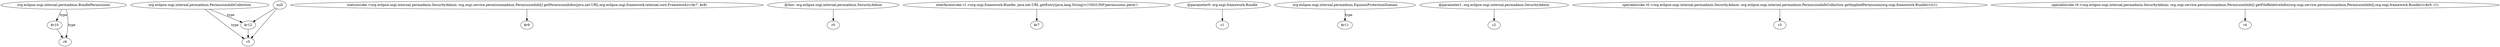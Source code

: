 digraph g {
0[label="$r10"]
1[label="r6"]
0->1[label=""]
2[label="$r12"]
3[label="r5"]
2->3[label=""]
4[label="org.eclipse.osgi.internal.permadmin.PermissionInfoCollection"]
4->3[label="type"]
5[label="staticinvoke <org.eclipse.osgi.internal.permadmin.SecurityAdmin: org.osgi.service.permissionadmin.PermissionInfo[] getPermissionInfos(java.net.URL,org.eclipse.osgi.framework.internal.core.Framework)>($r7, $r8)"]
6[label="$r9"]
5->6[label=""]
4->2[label="type"]
7[label="null"]
7->2[label=""]
8[label="@this: org.eclipse.osgi.internal.permadmin.SecurityAdmin"]
9[label="r0"]
8->9[label=""]
10[label="interfaceinvoke r1.<org.osgi.framework.Bundle: java.net.URL getEntry(java.lang.String)>('OSGI-INF/permissions.perm')"]
11[label="$r7"]
10->11[label=""]
12[label="@parameter0: org.osgi.framework.Bundle"]
13[label="r1"]
12->13[label=""]
14[label="org.eclipse.osgi.internal.permadmin.BundlePermissions"]
14->0[label="type"]
14->1[label="type"]
15[label="org.eclipse.osgi.internal.permadmin.EquinoxProtectionDomain"]
16[label="$r11"]
15->16[label="type"]
17[label="@parameter1: org.eclipse.osgi.internal.permadmin.SecurityAdmin"]
18[label="r2"]
17->18[label=""]
19[label="specialinvoke r0.<org.eclipse.osgi.internal.permadmin.SecurityAdmin: org.eclipse.osgi.internal.permadmin.PermissionInfoCollection getImpliedPermission(org.osgi.framework.Bundle)>(r1)"]
20[label="r3"]
19->20[label=""]
7->3[label=""]
21[label="specialinvoke r0.<org.eclipse.osgi.internal.permadmin.SecurityAdmin: org.osgi.service.permissionadmin.PermissionInfo[] getFileRelativeInfos(org.osgi.service.permissionadmin.PermissionInfo[],org.osgi.framework.Bundle)>($r9, r1)"]
22[label="r4"]
21->22[label=""]
}